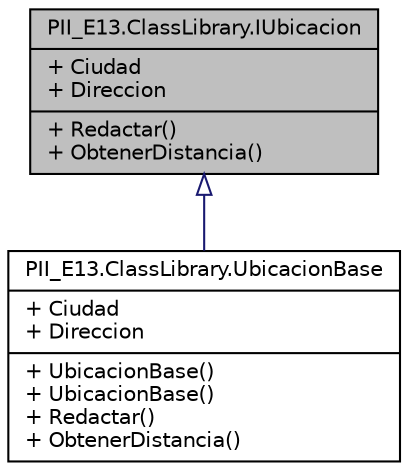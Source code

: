 digraph "PII_E13.ClassLibrary.IUbicacion"
{
 // INTERACTIVE_SVG=YES
 // LATEX_PDF_SIZE
  edge [fontname="Helvetica",fontsize="10",labelfontname="Helvetica",labelfontsize="10"];
  node [fontname="Helvetica",fontsize="10",shape=record];
  Node1 [label="{PII_E13.ClassLibrary.IUbicacion\n|+ Ciudad\l+ Direccion\l|+ Redactar()\l+ ObtenerDistancia()\l}",height=0.2,width=0.4,color="black", fillcolor="grey75", style="filled", fontcolor="black",tooltip="Representa a la información y operaciones básicas de una ubicación. Se aplica DIP al aplicar dependen..."];
  Node1 -> Node2 [dir="back",color="midnightblue",fontsize="10",style="solid",arrowtail="onormal",fontname="Helvetica"];
  Node2 [label="{PII_E13.ClassLibrary.UbicacionBase\n|+ Ciudad\l+ Direccion\l|+ UbicacionBase()\l+ UbicacionBase()\l+ Redactar()\l+ ObtenerDistancia()\l}",height=0.2,width=0.4,color="black", fillcolor="white", style="filled",URL="$classPII__E13_1_1ClassLibrary_1_1UbicacionBase.html",tooltip="Representa a la implementación básica del tipo IUbicacion, incluyendo implementaciones para todas sus..."];
}

